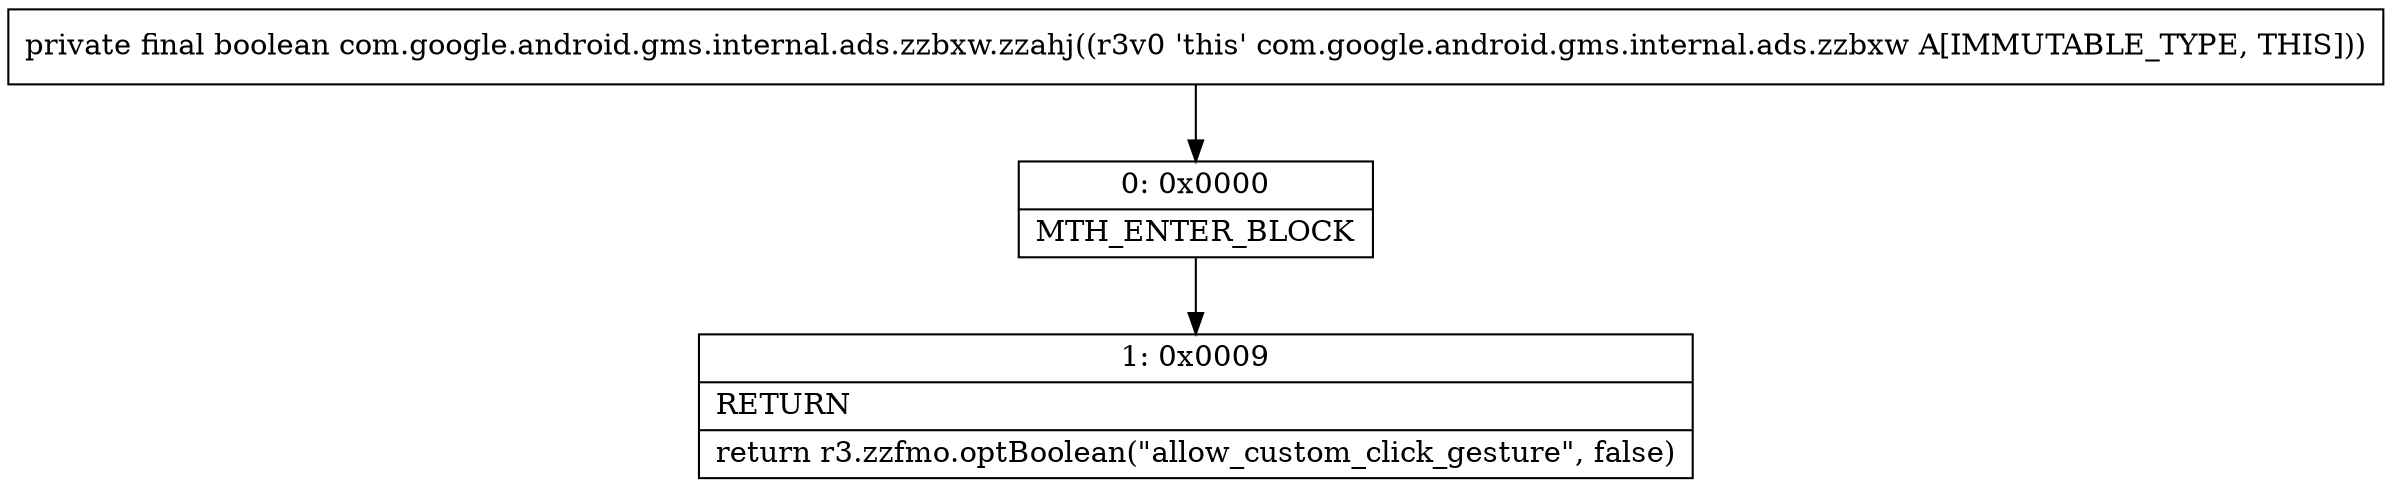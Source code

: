 digraph "CFG forcom.google.android.gms.internal.ads.zzbxw.zzahj()Z" {
Node_0 [shape=record,label="{0\:\ 0x0000|MTH_ENTER_BLOCK\l}"];
Node_1 [shape=record,label="{1\:\ 0x0009|RETURN\l|return r3.zzfmo.optBoolean(\"allow_custom_click_gesture\", false)\l}"];
MethodNode[shape=record,label="{private final boolean com.google.android.gms.internal.ads.zzbxw.zzahj((r3v0 'this' com.google.android.gms.internal.ads.zzbxw A[IMMUTABLE_TYPE, THIS])) }"];
MethodNode -> Node_0;
Node_0 -> Node_1;
}


